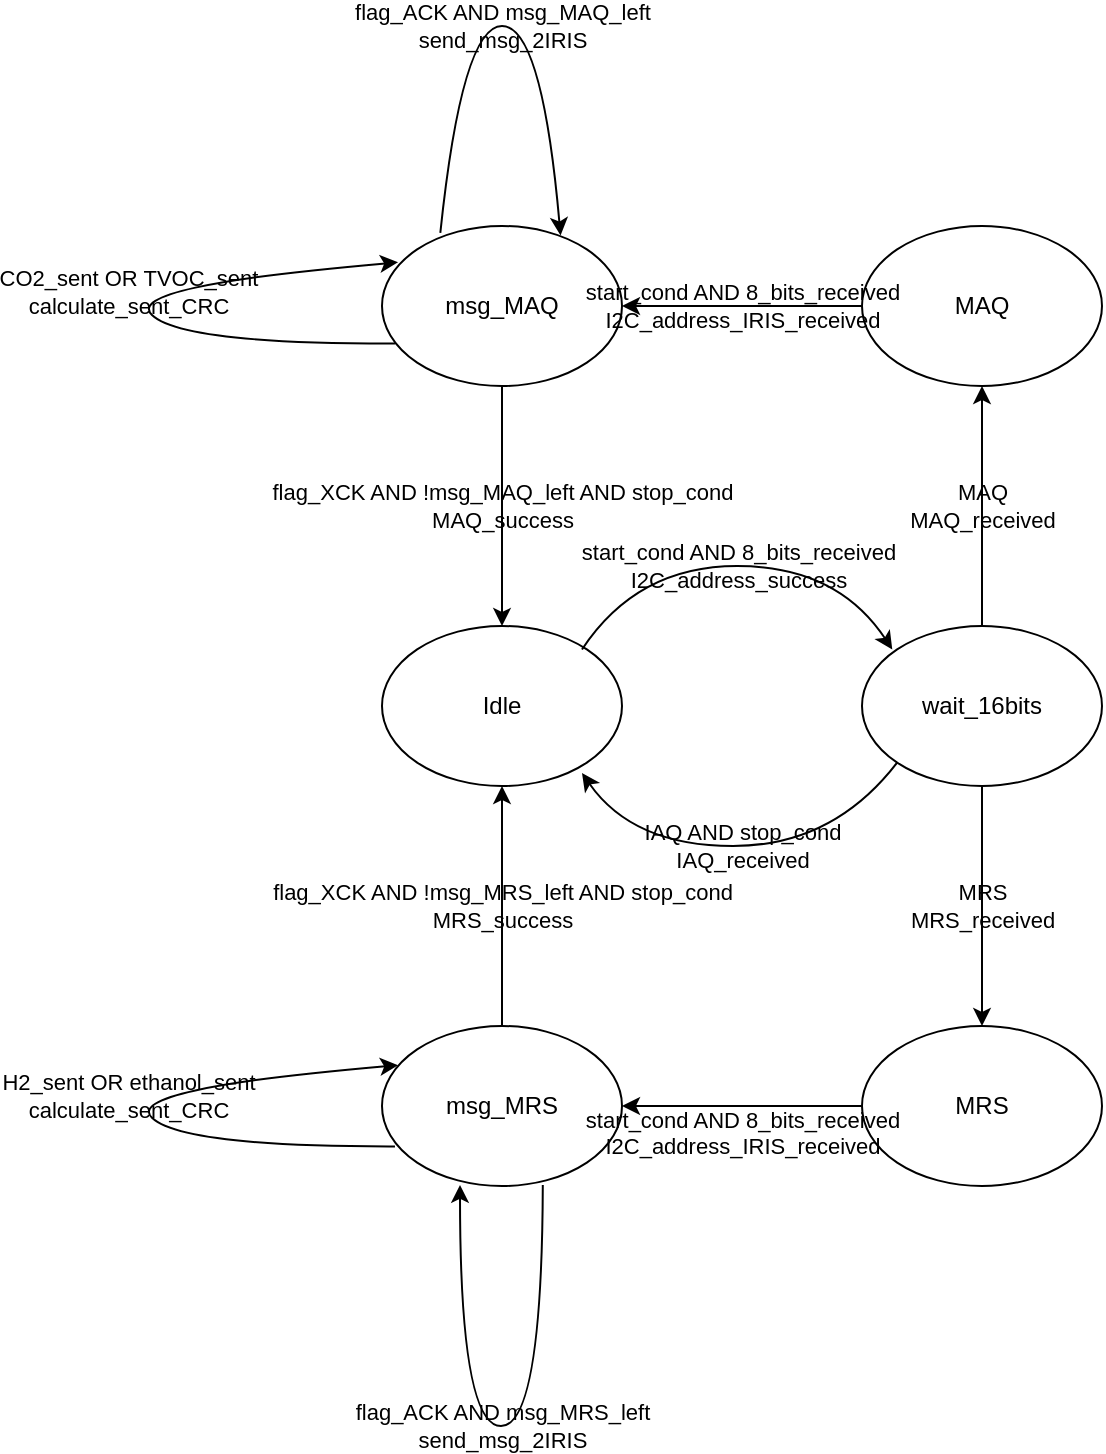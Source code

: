 <mxfile version="12.9.14" type="google"><diagram id="Qh3VmbUcxHpzGWl7ZYWk" name="Page-1"><mxGraphModel dx="782" dy="1907" grid="1" gridSize="10" guides="1" tooltips="1" connect="1" arrows="1" fold="1" page="1" pageScale="1" pageWidth="827" pageHeight="1169" math="0" shadow="0"><root><mxCell id="0"/><mxCell id="1" parent="0"/><mxCell id="HTBU2NJ4YlD91T0enc8z-2" value="Idle" style="ellipse;whiteSpace=wrap;html=1;" parent="1" vertex="1"><mxGeometry x="440" y="200" width="120" height="80" as="geometry"/></mxCell><mxCell id="HTBU2NJ4YlD91T0enc8z-3" value="wait_16bits" style="ellipse;whiteSpace=wrap;html=1;" parent="1" vertex="1"><mxGeometry x="680" y="200" width="120" height="80" as="geometry"/></mxCell><mxCell id="HTBU2NJ4YlD91T0enc8z-4" value="MAQ" style="ellipse;whiteSpace=wrap;html=1;" parent="1" vertex="1"><mxGeometry x="680" width="120" height="80" as="geometry"/></mxCell><mxCell id="HTBU2NJ4YlD91T0enc8z-5" value="MRS" style="ellipse;whiteSpace=wrap;html=1;" parent="1" vertex="1"><mxGeometry x="680" y="400" width="120" height="80" as="geometry"/></mxCell><mxCell id="HTBU2NJ4YlD91T0enc8z-8" value="start_cond AND 8_bits_received&lt;br&gt;I2C_address_success" style="curved=1;endArrow=classic;html=1;exitX=1;exitY=0;exitDx=0;exitDy=0;entryX=0;entryY=0;entryDx=0;entryDy=0;labelBackgroundColor=none;" parent="1" edge="1"><mxGeometry width="50" height="50" relative="1" as="geometry"><mxPoint x="539.996" y="211.716" as="sourcePoint"/><mxPoint x="695.144" y="211.716" as="targetPoint"/><Array as="points"><mxPoint x="567.57" y="170"/><mxPoint x="667.57" y="170"/></Array></mxGeometry></mxCell><mxCell id="HTBU2NJ4YlD91T0enc8z-9" value="IAQ AND stop_cond&lt;br&gt;IAQ_received" style="curved=1;endArrow=classic;html=1;exitX=0;exitY=1;exitDx=0;exitDy=0;entryX=0.854;entryY=0.919;entryDx=0;entryDy=0;entryPerimeter=0;labelBackgroundColor=none;" parent="1" source="HTBU2NJ4YlD91T0enc8z-3" edge="1"><mxGeometry width="50" height="50" relative="1" as="geometry"><mxPoint x="692.52" y="270" as="sourcePoint"/><mxPoint x="540" y="273.52" as="targetPoint"/><Array as="points"><mxPoint x="665.52" y="310"/><mxPoint x="565.52" y="310"/></Array></mxGeometry></mxCell><mxCell id="HTBU2NJ4YlD91T0enc8z-14" value="msg_MAQ" style="ellipse;whiteSpace=wrap;html=1;" parent="1" vertex="1"><mxGeometry x="440" width="120" height="80" as="geometry"/></mxCell><mxCell id="HTBU2NJ4YlD91T0enc8z-15" value="msg_MRS" style="ellipse;whiteSpace=wrap;html=1;" parent="1" vertex="1"><mxGeometry x="440" y="400" width="120" height="80" as="geometry"/></mxCell><mxCell id="HTBU2NJ4YlD91T0enc8z-20" value="flag_XCK AND !msg_MAQ_left AND stop_cond&lt;br&gt;MAQ_success" style="endArrow=classic;html=1;exitX=0.5;exitY=1;exitDx=0;exitDy=0;entryX=0.5;entryY=0;entryDx=0;entryDy=0;labelBackgroundColor=none;" parent="1" source="HTBU2NJ4YlD91T0enc8z-14" target="HTBU2NJ4YlD91T0enc8z-2" edge="1"><mxGeometry width="50" height="50" relative="1" as="geometry"><mxPoint x="540" y="240" as="sourcePoint"/><mxPoint x="590" y="190" as="targetPoint"/></mxGeometry></mxCell><mxCell id="HTBU2NJ4YlD91T0enc8z-21" value="&lt;span style=&quot;font-family: &amp;#34;helvetica&amp;#34; ; font-size: 11px ; font-style: normal ; font-weight: 400 ; letter-spacing: normal ; text-align: center ; text-indent: 0px ; text-transform: none ; word-spacing: 0px ; float: none ; display: inline&quot;&gt;flag_XCK AND !msg_MRS_left AND stop_cond&lt;/span&gt;&lt;br style=&quot;font-family: &amp;#34;helvetica&amp;#34; ; font-size: 11px ; font-style: normal ; font-weight: 400 ; letter-spacing: normal ; text-align: center ; text-indent: 0px ; text-transform: none ; word-spacing: 0px&quot;&gt;&lt;span style=&quot;font-family: &amp;#34;helvetica&amp;#34; ; font-size: 11px ; font-style: normal ; font-weight: 400 ; letter-spacing: normal ; text-align: center ; text-indent: 0px ; text-transform: none ; word-spacing: 0px ; float: none ; display: inline&quot;&gt;MRS_success&lt;/span&gt;" style="endArrow=classic;html=1;exitX=0.5;exitY=0;exitDx=0;exitDy=0;entryX=0.5;entryY=1;entryDx=0;entryDy=0;labelBackgroundColor=none;" parent="1" source="HTBU2NJ4YlD91T0enc8z-15" target="HTBU2NJ4YlD91T0enc8z-2" edge="1"><mxGeometry width="50" height="50" relative="1" as="geometry"><mxPoint x="500" y="390" as="sourcePoint"/><mxPoint x="590" y="190" as="targetPoint"/></mxGeometry></mxCell><mxCell id="HTBU2NJ4YlD91T0enc8z-22" value="CO2_sent OR TVOC_sent&lt;br&gt;calculate_sent_CRC" style="curved=1;endArrow=classic;html=1;entryX=0.067;entryY=0.227;entryDx=0;entryDy=0;entryPerimeter=0;exitX=0.054;exitY=0.735;exitDx=0;exitDy=0;exitPerimeter=0;labelBackgroundColor=none;" parent="1" source="HTBU2NJ4YlD91T0enc8z-14" target="HTBU2NJ4YlD91T0enc8z-14" edge="1"><mxGeometry width="50" height="50" relative="1" as="geometry"><mxPoint x="540" y="240" as="sourcePoint"/><mxPoint x="590" y="190" as="targetPoint"/><Array as="points"><mxPoint x="340" y="59"/><mxPoint x="310" y="30"/></Array></mxGeometry></mxCell><mxCell id="HTBU2NJ4YlD91T0enc8z-23" value="flag_ACK AND msg_MAQ_left&lt;br&gt;send_msg_2IRIS" style="curved=1;endArrow=classic;html=1;entryX=0.744;entryY=0.059;entryDx=0;entryDy=0;entryPerimeter=0;exitX=0.243;exitY=0.043;exitDx=0;exitDy=0;exitPerimeter=0;labelBackgroundColor=none;" parent="1" source="HTBU2NJ4YlD91T0enc8z-14" target="HTBU2NJ4YlD91T0enc8z-14" edge="1"><mxGeometry width="50" height="50" relative="1" as="geometry"><mxPoint x="460" y="50" as="sourcePoint"/><mxPoint x="510" as="targetPoint"/><Array as="points"><mxPoint x="480" y="-100"/><mxPoint x="520" y="-100"/></Array></mxGeometry></mxCell><mxCell id="HTBU2NJ4YlD91T0enc8z-24" value="&lt;span style=&quot;font-family: &amp;quot;helvetica&amp;quot; ; font-size: 11px ; font-style: normal ; font-weight: 400 ; letter-spacing: normal ; text-align: center ; text-indent: 0px ; text-transform: none ; word-spacing: 0px ; float: none ; display: inline&quot;&gt;H2_sent OR ethanol_sent&lt;/span&gt;&lt;br style=&quot;font-family: &amp;quot;helvetica&amp;quot; ; font-size: 11px ; font-style: normal ; font-weight: 400 ; letter-spacing: normal ; text-align: center ; text-indent: 0px ; text-transform: none ; word-spacing: 0px&quot;&gt;&lt;span style=&quot;font-family: &amp;quot;helvetica&amp;quot; ; font-size: 11px ; font-style: normal ; font-weight: 400 ; letter-spacing: normal ; text-align: center ; text-indent: 0px ; text-transform: none ; word-spacing: 0px ; float: none ; display: inline&quot;&gt;calculate_sent_CRC&lt;/span&gt;&lt;br&gt;" style="curved=1;endArrow=classic;html=1;entryX=0.067;entryY=0.227;entryDx=0;entryDy=0;entryPerimeter=0;exitX=0.054;exitY=0.735;exitDx=0;exitDy=0;exitPerimeter=0;labelBackgroundColor=none;" parent="1" edge="1"><mxGeometry width="50" height="50" relative="1" as="geometry"><mxPoint x="446.48" y="460.22" as="sourcePoint"/><mxPoint x="448.04" y="419.58" as="targetPoint"/><Array as="points"><mxPoint x="340" y="460.42"/><mxPoint x="310" y="431.42"/></Array></mxGeometry></mxCell><mxCell id="HTBU2NJ4YlD91T0enc8z-25" value="&lt;span style=&quot;font-family: &amp;#34;helvetica&amp;#34; ; font-size: 11px ; font-style: normal ; font-weight: 400 ; letter-spacing: normal ; text-align: center ; text-indent: 0px ; text-transform: none ; word-spacing: 0px ; float: none ; display: inline&quot;&gt;flag_ACK AND&amp;nbsp;&lt;/span&gt;msg_MRS_left&lt;br style=&quot;font-family: &amp;#34;helvetica&amp;#34; ; font-size: 11px ; font-style: normal ; font-weight: 400 ; letter-spacing: normal ; text-align: center ; text-indent: 0px ; text-transform: none ; word-spacing: 0px&quot;&gt;&lt;span style=&quot;font-family: &amp;#34;helvetica&amp;#34; ; font-size: 11px ; font-style: normal ; font-weight: 400 ; letter-spacing: normal ; text-align: center ; text-indent: 0px ; text-transform: none ; word-spacing: 0px ; float: none ; display: inline&quot;&gt;send_msg_2IRIS&lt;/span&gt;" style="curved=1;endArrow=classic;html=1;entryX=0.325;entryY=0.993;entryDx=0;entryDy=0;entryPerimeter=0;exitX=0.67;exitY=0.993;exitDx=0;exitDy=0;exitPerimeter=0;labelBackgroundColor=none;" parent="1" source="HTBU2NJ4YlD91T0enc8z-15" target="HTBU2NJ4YlD91T0enc8z-15" edge="1"><mxGeometry width="50" height="50" relative="1" as="geometry"><mxPoint x="430" y="580" as="sourcePoint"/><mxPoint x="480" y="530" as="targetPoint"/><Array as="points"><mxPoint x="520" y="600"/><mxPoint x="479" y="600"/></Array></mxGeometry></mxCell><mxCell id="HTBU2NJ4YlD91T0enc8z-27" value="MAQ&lt;br&gt;MAQ_received" style="endArrow=classic;html=1;exitX=0.5;exitY=0;exitDx=0;exitDy=0;entryX=0.5;entryY=1;entryDx=0;entryDy=0;labelBackgroundColor=none;" parent="1" source="HTBU2NJ4YlD91T0enc8z-3" target="HTBU2NJ4YlD91T0enc8z-4" edge="1"><mxGeometry width="50" height="50" relative="1" as="geometry"><mxPoint x="410" y="260" as="sourcePoint"/><mxPoint x="460" y="210" as="targetPoint"/></mxGeometry></mxCell><mxCell id="HTBU2NJ4YlD91T0enc8z-29" value="MRS&lt;br&gt;MRS_received" style="endArrow=classic;html=1;exitX=0.5;exitY=1;exitDx=0;exitDy=0;entryX=0.5;entryY=0;entryDx=0;entryDy=0;labelBackgroundColor=none;" parent="1" source="HTBU2NJ4YlD91T0enc8z-3" target="HTBU2NJ4YlD91T0enc8z-5" edge="1"><mxGeometry width="50" height="50" relative="1" as="geometry"><mxPoint x="410" y="260" as="sourcePoint"/><mxPoint x="460" y="210" as="targetPoint"/></mxGeometry></mxCell><mxCell id="HTBU2NJ4YlD91T0enc8z-30" value="start_cond AND 8_bits_received&lt;br&gt;I2C_address_IRIS_received" style="endArrow=classic;html=1;exitX=0;exitY=0.5;exitDx=0;exitDy=0;entryX=1;entryY=0.5;entryDx=0;entryDy=0;labelBackgroundColor=none;" parent="1" source="HTBU2NJ4YlD91T0enc8z-4" target="HTBU2NJ4YlD91T0enc8z-14" edge="1"><mxGeometry width="50" height="50" relative="1" as="geometry"><mxPoint x="410" y="260" as="sourcePoint"/><mxPoint x="460" y="210" as="targetPoint"/></mxGeometry></mxCell><mxCell id="HTBU2NJ4YlD91T0enc8z-32" value="&lt;br&gt;&lt;br&gt;&lt;span style=&quot;font-family: &amp;#34;helvetica&amp;#34; ; font-size: 11px ; font-style: normal ; font-weight: 400 ; letter-spacing: normal ; text-align: center ; text-indent: 0px ; text-transform: none ; word-spacing: 0px ; float: none ; display: inline&quot;&gt;start_cond AND&amp;nbsp;&lt;/span&gt;8_bits_received&lt;br style=&quot;font-family: &amp;#34;helvetica&amp;#34; ; font-size: 11px ; font-style: normal ; font-weight: 400 ; letter-spacing: normal ; text-align: center ; text-indent: 0px ; text-transform: none ; word-spacing: 0px&quot;&gt;&lt;span style=&quot;font-family: &amp;#34;helvetica&amp;#34; ; font-size: 11px ; font-style: normal ; font-weight: 400 ; letter-spacing: normal ; text-align: center ; text-indent: 0px ; text-transform: none ; word-spacing: 0px ; float: none ; display: inline&quot;&gt;I2C_address_IRIS_received&lt;/span&gt;&lt;br&gt;" style="endArrow=classic;html=1;exitX=0;exitY=0.5;exitDx=0;exitDy=0;entryX=1;entryY=0.5;entryDx=0;entryDy=0;labelBackgroundColor=none;" parent="1" source="HTBU2NJ4YlD91T0enc8z-5" target="HTBU2NJ4YlD91T0enc8z-15" edge="1"><mxGeometry width="50" height="50" relative="1" as="geometry"><mxPoint x="410" y="260" as="sourcePoint"/><mxPoint x="460" y="210" as="targetPoint"/></mxGeometry></mxCell></root></mxGraphModel></diagram></mxfile>